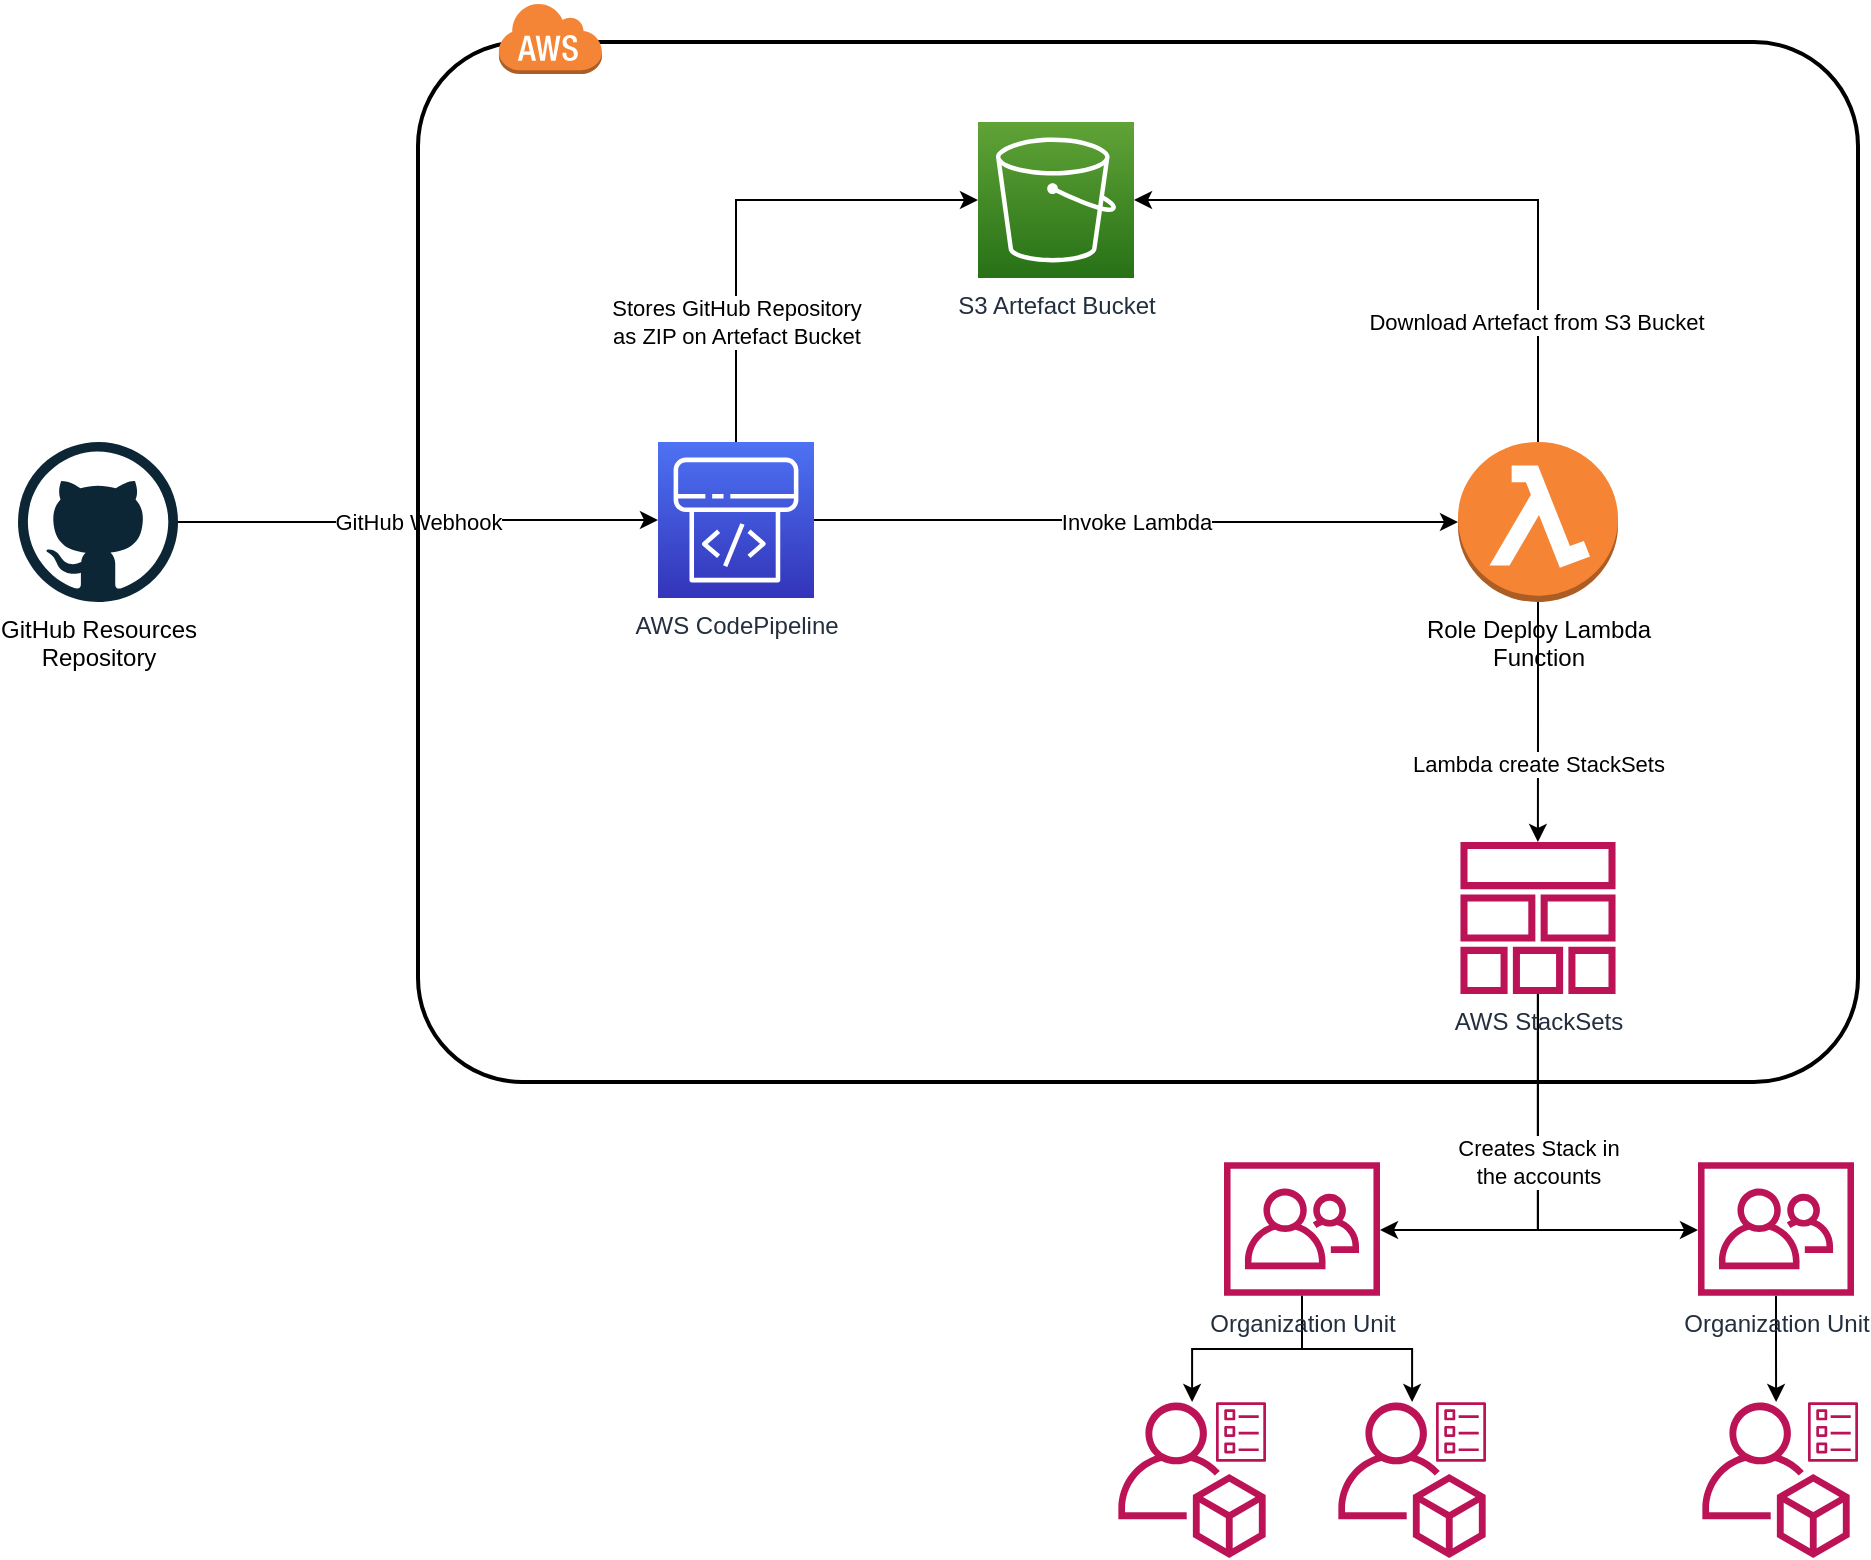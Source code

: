 <mxfile version="13.6.6" type="device"><diagram id="4_l89EybGdb-v6WUmBQ_" name="Page-1"><mxGraphModel dx="1426" dy="793" grid="1" gridSize="10" guides="1" tooltips="1" connect="1" arrows="1" fold="1" page="1" pageScale="1" pageWidth="1169" pageHeight="827" math="0" shadow="0"><root><mxCell id="0"/><mxCell id="1" parent="0"/><mxCell id="QDrUi3Jyk9sFWL6K2U8k-5" value="GitHub Webhook" style="edgeStyle=orthogonalEdgeStyle;rounded=0;orthogonalLoop=1;jettySize=auto;html=1;" edge="1" parent="1" source="QDrUi3Jyk9sFWL6K2U8k-1" target="QDrUi3Jyk9sFWL6K2U8k-4"><mxGeometry relative="1" as="geometry"/></mxCell><mxCell id="QDrUi3Jyk9sFWL6K2U8k-1" value="GitHub Resources&lt;br&gt;Repository" style="dashed=0;outlineConnect=0;html=1;align=center;labelPosition=center;verticalLabelPosition=bottom;verticalAlign=top;shape=mxgraph.weblogos.github" vertex="1" parent="1"><mxGeometry x="80" y="240" width="80" height="80" as="geometry"/></mxCell><mxCell id="QDrUi3Jyk9sFWL6K2U8k-2" value="" style="rounded=1;arcSize=10;dashed=0;fillColor=none;gradientColor=none;strokeWidth=2;" vertex="1" parent="1"><mxGeometry x="280" y="40" width="720" height="520" as="geometry"/></mxCell><mxCell id="QDrUi3Jyk9sFWL6K2U8k-3" value="" style="dashed=0;html=1;shape=mxgraph.aws3.cloud;fillColor=#F58536;gradientColor=none;dashed=0;" vertex="1" parent="1"><mxGeometry x="320" y="20" width="52" height="36" as="geometry"/></mxCell><mxCell id="QDrUi3Jyk9sFWL6K2U8k-7" style="edgeStyle=orthogonalEdgeStyle;rounded=0;orthogonalLoop=1;jettySize=auto;html=1;" edge="1" parent="1" source="QDrUi3Jyk9sFWL6K2U8k-4" target="QDrUi3Jyk9sFWL6K2U8k-6"><mxGeometry relative="1" as="geometry"><Array as="points"><mxPoint x="439" y="119"/></Array></mxGeometry></mxCell><mxCell id="QDrUi3Jyk9sFWL6K2U8k-8" value="Stores GitHub Repository&lt;br&gt;as ZIP on Artefact Bucket" style="edgeLabel;html=1;align=center;verticalAlign=middle;resizable=0;points=[];" vertex="1" connectable="0" parent="QDrUi3Jyk9sFWL6K2U8k-7"><mxGeometry x="-0.297" y="-2" relative="1" as="geometry"><mxPoint x="-2" y="25" as="offset"/></mxGeometry></mxCell><mxCell id="QDrUi3Jyk9sFWL6K2U8k-10" value="Invoke Lambda" style="edgeStyle=orthogonalEdgeStyle;rounded=0;orthogonalLoop=1;jettySize=auto;html=1;" edge="1" parent="1" source="QDrUi3Jyk9sFWL6K2U8k-4" target="QDrUi3Jyk9sFWL6K2U8k-9"><mxGeometry relative="1" as="geometry"/></mxCell><mxCell id="QDrUi3Jyk9sFWL6K2U8k-4" value="AWS CodePipeline" style="outlineConnect=0;fontColor=#232F3E;gradientColor=#4D72F3;gradientDirection=north;fillColor=#3334B9;strokeColor=#ffffff;dashed=0;verticalLabelPosition=bottom;verticalAlign=top;align=center;html=1;fontSize=12;fontStyle=0;aspect=fixed;shape=mxgraph.aws4.resourceIcon;resIcon=mxgraph.aws4.codepipeline;" vertex="1" parent="1"><mxGeometry x="400" y="240" width="78" height="78" as="geometry"/></mxCell><mxCell id="QDrUi3Jyk9sFWL6K2U8k-6" value="S3 Artefact Bucket" style="outlineConnect=0;fontColor=#232F3E;gradientColor=#60A337;gradientDirection=north;fillColor=#277116;strokeColor=#ffffff;dashed=0;verticalLabelPosition=bottom;verticalAlign=top;align=center;html=1;fontSize=12;fontStyle=0;aspect=fixed;shape=mxgraph.aws4.resourceIcon;resIcon=mxgraph.aws4.s3;" vertex="1" parent="1"><mxGeometry x="560" y="80" width="78" height="78" as="geometry"/></mxCell><mxCell id="QDrUi3Jyk9sFWL6K2U8k-11" style="edgeStyle=orthogonalEdgeStyle;rounded=0;orthogonalLoop=1;jettySize=auto;html=1;" edge="1" parent="1" source="QDrUi3Jyk9sFWL6K2U8k-9" target="QDrUi3Jyk9sFWL6K2U8k-6"><mxGeometry relative="1" as="geometry"><Array as="points"><mxPoint x="840" y="119"/></Array></mxGeometry></mxCell><mxCell id="QDrUi3Jyk9sFWL6K2U8k-12" value="Download Artefact from S3 Bucket" style="edgeLabel;html=1;align=center;verticalAlign=middle;resizable=0;points=[];" vertex="1" connectable="0" parent="QDrUi3Jyk9sFWL6K2U8k-11"><mxGeometry x="-0.628" y="1" relative="1" as="geometry"><mxPoint as="offset"/></mxGeometry></mxCell><mxCell id="QDrUi3Jyk9sFWL6K2U8k-15" style="edgeStyle=orthogonalEdgeStyle;rounded=0;orthogonalLoop=1;jettySize=auto;html=1;" edge="1" parent="1" source="QDrUi3Jyk9sFWL6K2U8k-9" target="QDrUi3Jyk9sFWL6K2U8k-14"><mxGeometry relative="1" as="geometry"/></mxCell><mxCell id="QDrUi3Jyk9sFWL6K2U8k-16" value="Lambda create StackSets" style="edgeLabel;html=1;align=center;verticalAlign=middle;resizable=0;points=[];" vertex="1" connectable="0" parent="QDrUi3Jyk9sFWL6K2U8k-15"><mxGeometry x="0.35" relative="1" as="geometry"><mxPoint as="offset"/></mxGeometry></mxCell><mxCell id="QDrUi3Jyk9sFWL6K2U8k-9" value="Role Deploy Lambda&lt;br&gt;Function" style="outlineConnect=0;dashed=0;verticalLabelPosition=bottom;verticalAlign=top;align=center;html=1;shape=mxgraph.aws3.lambda_function;fillColor=#F58534;gradientColor=none;" vertex="1" parent="1"><mxGeometry x="800" y="240" width="80" height="80" as="geometry"/></mxCell><mxCell id="QDrUi3Jyk9sFWL6K2U8k-22" style="edgeStyle=orthogonalEdgeStyle;rounded=0;orthogonalLoop=1;jettySize=auto;html=1;" edge="1" parent="1" source="QDrUi3Jyk9sFWL6K2U8k-14" target="QDrUi3Jyk9sFWL6K2U8k-18"><mxGeometry relative="1" as="geometry"><Array as="points"><mxPoint x="840" y="634"/></Array></mxGeometry></mxCell><mxCell id="QDrUi3Jyk9sFWL6K2U8k-23" style="edgeStyle=orthogonalEdgeStyle;rounded=0;orthogonalLoop=1;jettySize=auto;html=1;" edge="1" parent="1" source="QDrUi3Jyk9sFWL6K2U8k-14" target="QDrUi3Jyk9sFWL6K2U8k-17"><mxGeometry relative="1" as="geometry"><Array as="points"><mxPoint x="840" y="634"/></Array></mxGeometry></mxCell><mxCell id="QDrUi3Jyk9sFWL6K2U8k-30" value="Creates Stack in&lt;br&gt;the accounts" style="edgeLabel;html=1;align=center;verticalAlign=middle;resizable=0;points=[];" vertex="1" connectable="0" parent="QDrUi3Jyk9sFWL6K2U8k-23"><mxGeometry y="3" relative="1" as="geometry"><mxPoint x="-3" y="-15" as="offset"/></mxGeometry></mxCell><mxCell id="QDrUi3Jyk9sFWL6K2U8k-14" value="AWS StackSets" style="outlineConnect=0;fontColor=#232F3E;gradientColor=none;fillColor=#BC1356;strokeColor=none;dashed=0;verticalLabelPosition=bottom;verticalAlign=top;align=center;html=1;fontSize=12;fontStyle=0;aspect=fixed;pointerEvents=1;shape=mxgraph.aws4.stack;" vertex="1" parent="1"><mxGeometry x="801" y="440" width="78" height="76" as="geometry"/></mxCell><mxCell id="QDrUi3Jyk9sFWL6K2U8k-26" style="edgeStyle=orthogonalEdgeStyle;rounded=0;orthogonalLoop=1;jettySize=auto;html=1;" edge="1" parent="1" source="QDrUi3Jyk9sFWL6K2U8k-17" target="QDrUi3Jyk9sFWL6K2U8k-21"><mxGeometry relative="1" as="geometry"/></mxCell><mxCell id="QDrUi3Jyk9sFWL6K2U8k-17" value="Organization Unit" style="outlineConnect=0;fontColor=#232F3E;gradientColor=none;fillColor=#BC1356;strokeColor=none;dashed=0;verticalLabelPosition=bottom;verticalAlign=top;align=center;html=1;fontSize=12;fontStyle=0;aspect=fixed;pointerEvents=1;shape=mxgraph.aws4.organizations_organizational_unit;" vertex="1" parent="1"><mxGeometry x="920" y="600" width="78" height="67" as="geometry"/></mxCell><mxCell id="QDrUi3Jyk9sFWL6K2U8k-24" style="edgeStyle=orthogonalEdgeStyle;rounded=0;orthogonalLoop=1;jettySize=auto;html=1;" edge="1" parent="1" source="QDrUi3Jyk9sFWL6K2U8k-18" target="QDrUi3Jyk9sFWL6K2U8k-19"><mxGeometry relative="1" as="geometry"/></mxCell><mxCell id="QDrUi3Jyk9sFWL6K2U8k-25" style="edgeStyle=orthogonalEdgeStyle;rounded=0;orthogonalLoop=1;jettySize=auto;html=1;" edge="1" parent="1" source="QDrUi3Jyk9sFWL6K2U8k-18" target="QDrUi3Jyk9sFWL6K2U8k-20"><mxGeometry relative="1" as="geometry"/></mxCell><mxCell id="QDrUi3Jyk9sFWL6K2U8k-18" value="Organization Unit" style="outlineConnect=0;fontColor=#232F3E;gradientColor=none;fillColor=#BC1356;strokeColor=none;dashed=0;verticalLabelPosition=bottom;verticalAlign=top;align=center;html=1;fontSize=12;fontStyle=0;aspect=fixed;pointerEvents=1;shape=mxgraph.aws4.organizations_organizational_unit;" vertex="1" parent="1"><mxGeometry x="683" y="600" width="78" height="67" as="geometry"/></mxCell><mxCell id="QDrUi3Jyk9sFWL6K2U8k-19" value="" style="outlineConnect=0;fontColor=#232F3E;gradientColor=none;fillColor=#BC1356;strokeColor=none;dashed=0;verticalLabelPosition=bottom;verticalAlign=top;align=center;html=1;fontSize=12;fontStyle=0;aspect=fixed;pointerEvents=1;shape=mxgraph.aws4.organizations_account;" vertex="1" parent="1"><mxGeometry x="630" y="720" width="74" height="78" as="geometry"/></mxCell><mxCell id="QDrUi3Jyk9sFWL6K2U8k-20" value="" style="outlineConnect=0;fontColor=#232F3E;gradientColor=none;fillColor=#BC1356;strokeColor=none;dashed=0;verticalLabelPosition=bottom;verticalAlign=top;align=center;html=1;fontSize=12;fontStyle=0;aspect=fixed;pointerEvents=1;shape=mxgraph.aws4.organizations_account;" vertex="1" parent="1"><mxGeometry x="740" y="720" width="74" height="78" as="geometry"/></mxCell><mxCell id="QDrUi3Jyk9sFWL6K2U8k-21" value="" style="outlineConnect=0;fontColor=#232F3E;gradientColor=none;fillColor=#BC1356;strokeColor=none;dashed=0;verticalLabelPosition=bottom;verticalAlign=top;align=center;html=1;fontSize=12;fontStyle=0;aspect=fixed;pointerEvents=1;shape=mxgraph.aws4.organizations_account;" vertex="1" parent="1"><mxGeometry x="922" y="720" width="74" height="78" as="geometry"/></mxCell><mxCell id="QDrUi3Jyk9sFWL6K2U8k-27" value="" style="outlineConnect=0;fontColor=#232F3E;gradientColor=none;fillColor=#BC1356;strokeColor=none;dashed=0;verticalLabelPosition=bottom;verticalAlign=top;align=center;html=1;fontSize=12;fontStyle=0;aspect=fixed;pointerEvents=1;shape=mxgraph.aws4.template;" vertex="1" parent="1"><mxGeometry x="679" y="720" width="25" height="30" as="geometry"/></mxCell><mxCell id="QDrUi3Jyk9sFWL6K2U8k-28" value="" style="outlineConnect=0;fontColor=#232F3E;gradientColor=none;fillColor=#BC1356;strokeColor=none;dashed=0;verticalLabelPosition=bottom;verticalAlign=top;align=center;html=1;fontSize=12;fontStyle=0;aspect=fixed;pointerEvents=1;shape=mxgraph.aws4.template;" vertex="1" parent="1"><mxGeometry x="789" y="720" width="25" height="30" as="geometry"/></mxCell><mxCell id="QDrUi3Jyk9sFWL6K2U8k-29" value="" style="outlineConnect=0;fontColor=#232F3E;gradientColor=none;fillColor=#BC1356;strokeColor=none;dashed=0;verticalLabelPosition=bottom;verticalAlign=top;align=center;html=1;fontSize=12;fontStyle=0;aspect=fixed;pointerEvents=1;shape=mxgraph.aws4.template;" vertex="1" parent="1"><mxGeometry x="975" y="720" width="25" height="30" as="geometry"/></mxCell></root></mxGraphModel></diagram></mxfile>